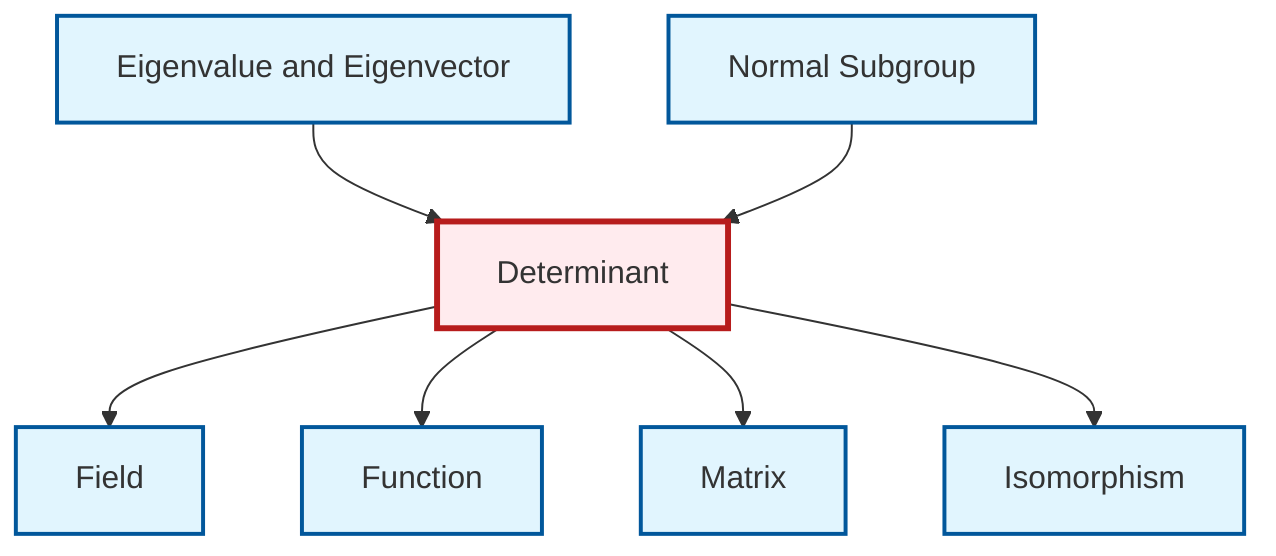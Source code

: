graph TD
    classDef definition fill:#e1f5fe,stroke:#01579b,stroke-width:2px
    classDef theorem fill:#f3e5f5,stroke:#4a148c,stroke-width:2px
    classDef axiom fill:#fff3e0,stroke:#e65100,stroke-width:2px
    classDef example fill:#e8f5e9,stroke:#1b5e20,stroke-width:2px
    classDef current fill:#ffebee,stroke:#b71c1c,stroke-width:3px
    def-function["Function"]:::definition
    def-matrix["Matrix"]:::definition
    def-normal-subgroup["Normal Subgroup"]:::definition
    def-isomorphism["Isomorphism"]:::definition
    def-determinant["Determinant"]:::definition
    def-eigenvalue-eigenvector["Eigenvalue and Eigenvector"]:::definition
    def-field["Field"]:::definition
    def-determinant --> def-field
    def-eigenvalue-eigenvector --> def-determinant
    def-determinant --> def-function
    def-normal-subgroup --> def-determinant
    def-determinant --> def-matrix
    def-determinant --> def-isomorphism
    class def-determinant current